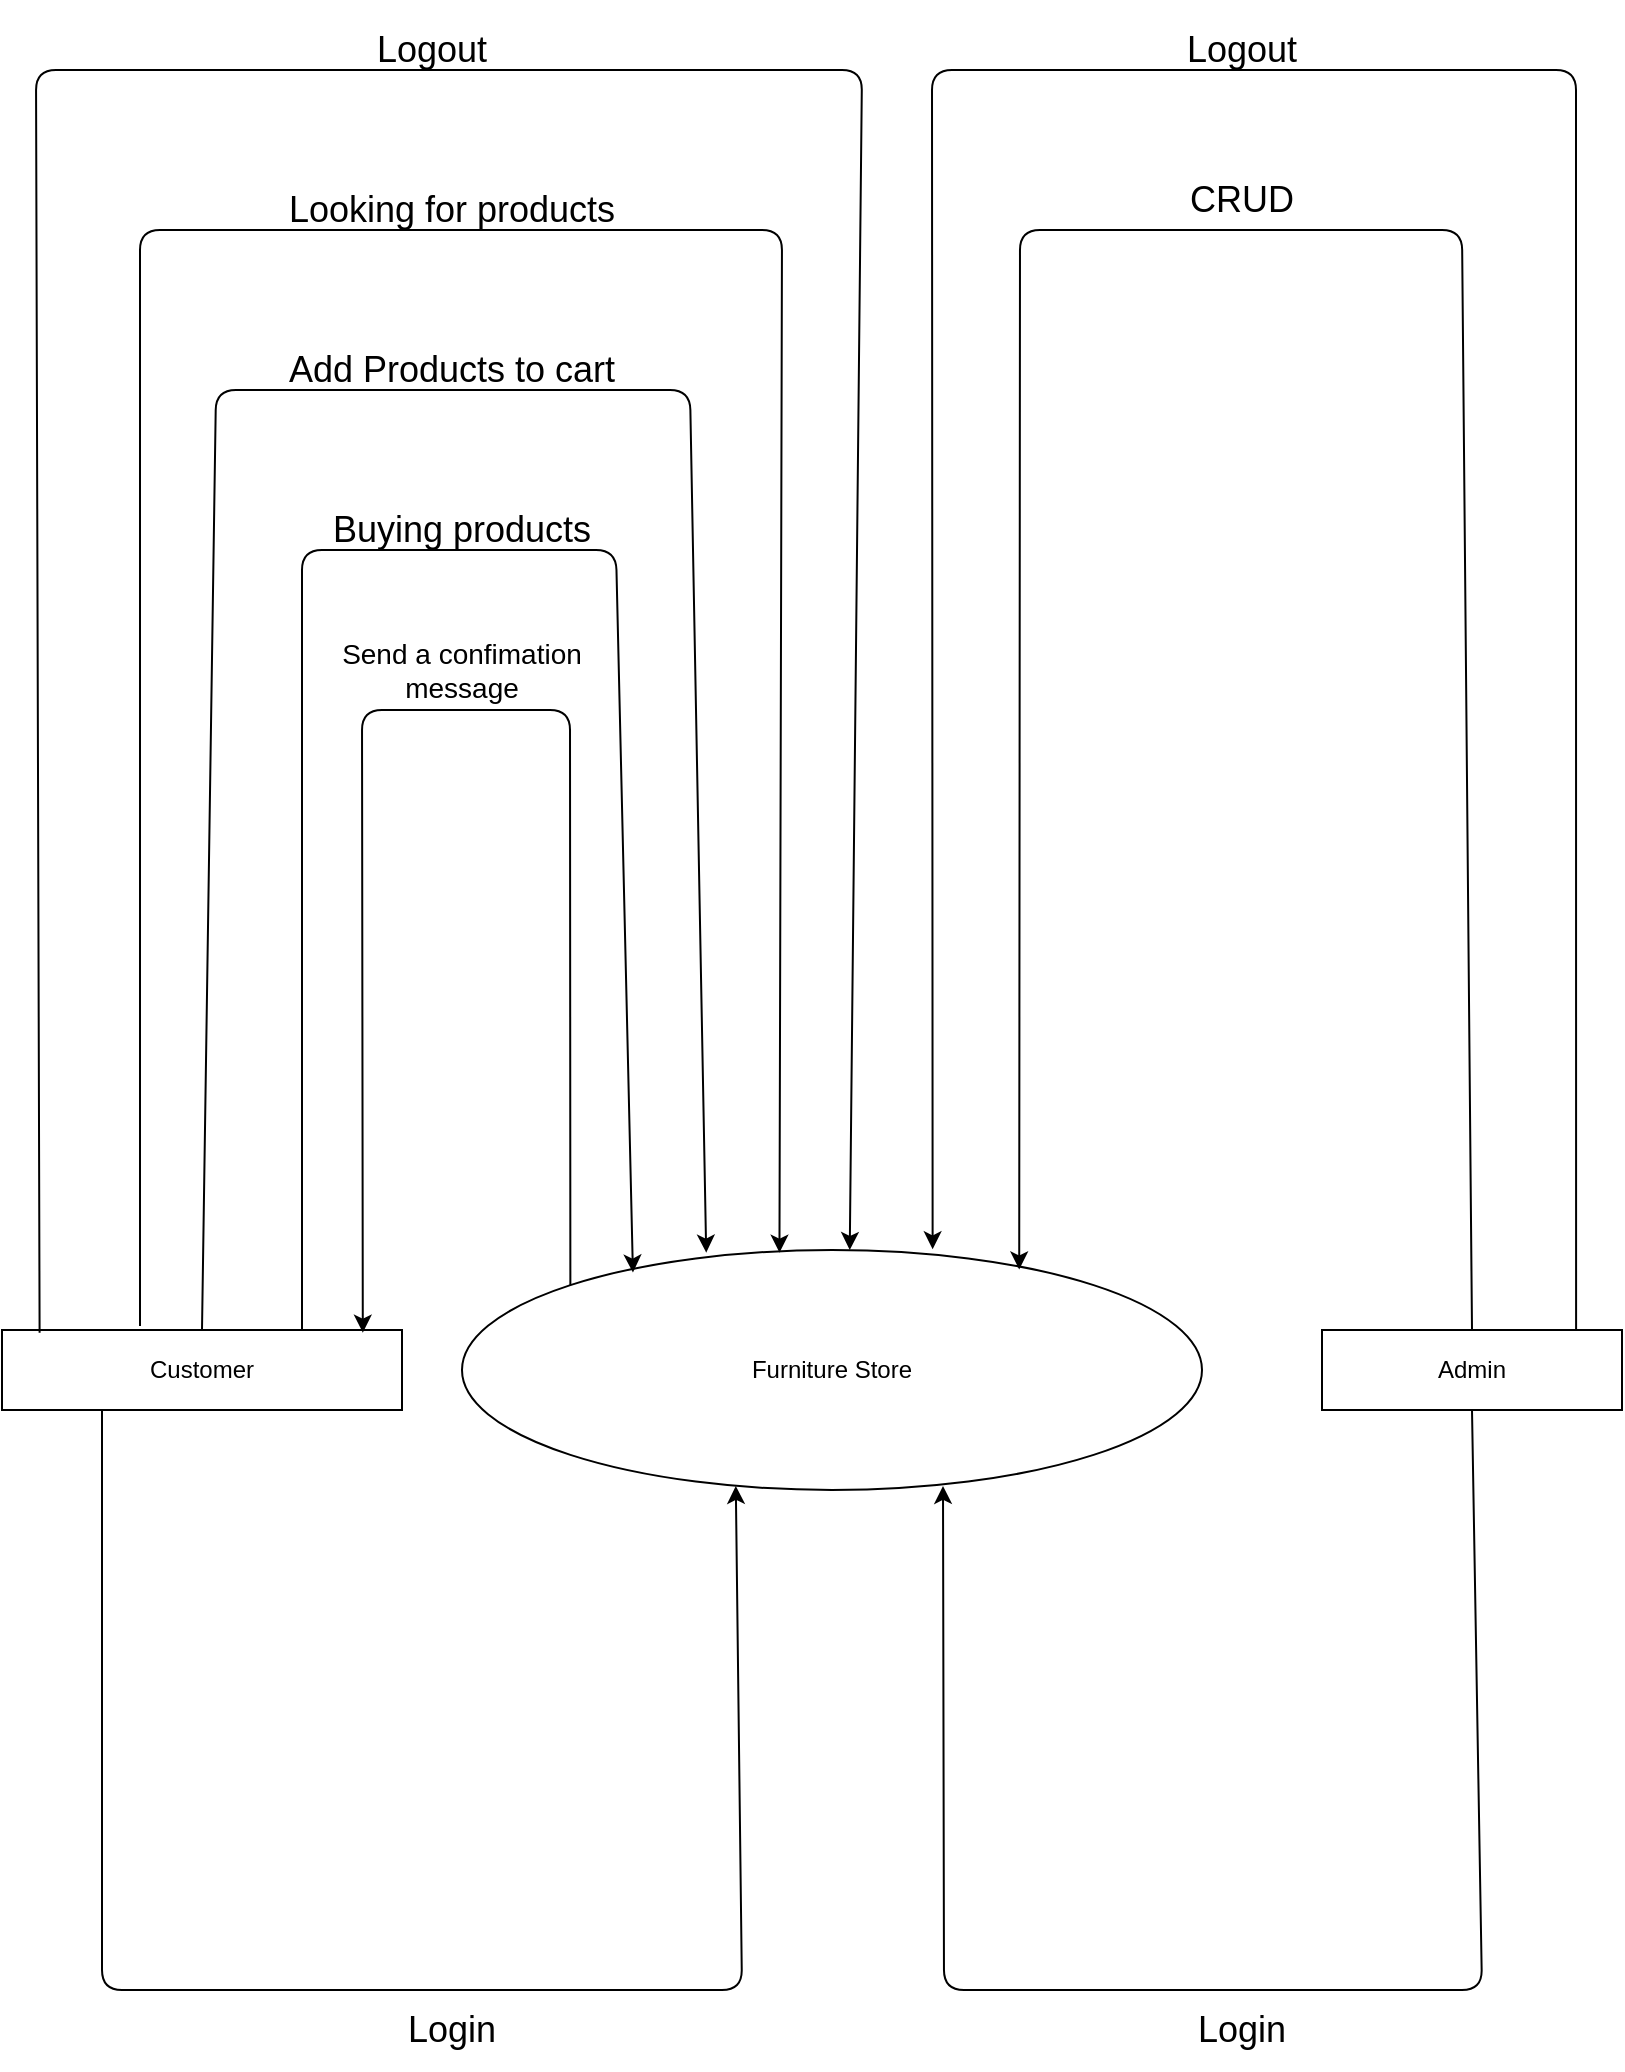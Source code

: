 <mxfile version="12.7.4" type="github"><diagram id="C5RBs43oDa-KdzZeNtuy" name="Page-1"><mxGraphModel dx="1303" dy="722" grid="1" gridSize="10" guides="1" tooltips="1" connect="1" arrows="1" fold="1" page="1" pageScale="1" pageWidth="827" pageHeight="1169" math="0" shadow="0"><root><mxCell id="WIyWlLk6GJQsqaUBKTNV-0"/><mxCell id="WIyWlLk6GJQsqaUBKTNV-1" parent="WIyWlLk6GJQsqaUBKTNV-0"/><mxCell id="F34xX_gFOe6nCvV9YbUi-0" value="Customer" style="rounded=0;whiteSpace=wrap;html=1;" vertex="1" parent="WIyWlLk6GJQsqaUBKTNV-1"><mxGeometry x="10" y="670" width="200" height="40" as="geometry"/></mxCell><mxCell id="F34xX_gFOe6nCvV9YbUi-2" value="Furniture Store" style="ellipse;whiteSpace=wrap;html=1;" vertex="1" parent="WIyWlLk6GJQsqaUBKTNV-1"><mxGeometry x="240" y="630" width="370" height="120" as="geometry"/></mxCell><mxCell id="F34xX_gFOe6nCvV9YbUi-3" value="Admin" style="rounded=0;whiteSpace=wrap;html=1;" vertex="1" parent="WIyWlLk6GJQsqaUBKTNV-1"><mxGeometry x="670" y="670" width="150" height="40" as="geometry"/></mxCell><mxCell id="F34xX_gFOe6nCvV9YbUi-4" value="" style="endArrow=classic;html=1;exitX=0.094;exitY=0.033;exitDx=0;exitDy=0;exitPerimeter=0;entryX=0.524;entryY=0;entryDx=0;entryDy=0;entryPerimeter=0;" edge="1" parent="WIyWlLk6GJQsqaUBKTNV-1" source="F34xX_gFOe6nCvV9YbUi-0" target="F34xX_gFOe6nCvV9YbUi-2"><mxGeometry width="50" height="50" relative="1" as="geometry"><mxPoint x="330" y="520" as="sourcePoint"/><mxPoint x="460" y="40" as="targetPoint"/><Array as="points"><mxPoint x="27" y="40"/><mxPoint x="440" y="40"/></Array></mxGeometry></mxCell><mxCell id="F34xX_gFOe6nCvV9YbUi-5" value="&lt;font style=&quot;font-size: 18px&quot;&gt;Logout&lt;/font&gt;" style="text;html=1;strokeColor=none;fillColor=none;align=center;verticalAlign=middle;whiteSpace=wrap;rounded=0;" vertex="1" parent="WIyWlLk6GJQsqaUBKTNV-1"><mxGeometry x="190" y="20" width="70" height="20" as="geometry"/></mxCell><mxCell id="F34xX_gFOe6nCvV9YbUi-6" value="" style="endArrow=classic;html=1;entryX=0.429;entryY=0.011;entryDx=0;entryDy=0;entryPerimeter=0;" edge="1" parent="WIyWlLk6GJQsqaUBKTNV-1" target="F34xX_gFOe6nCvV9YbUi-2"><mxGeometry width="50" height="50" relative="1" as="geometry"><mxPoint x="79" y="668" as="sourcePoint"/><mxPoint x="380" y="310" as="targetPoint"/><Array as="points"><mxPoint x="79" y="120"/><mxPoint x="400" y="120"/></Array></mxGeometry></mxCell><mxCell id="F34xX_gFOe6nCvV9YbUi-7" value="&lt;font style=&quot;font-size: 18px&quot;&gt;Looking for products&lt;/font&gt;" style="text;html=1;strokeColor=none;fillColor=none;align=center;verticalAlign=middle;whiteSpace=wrap;rounded=0;" vertex="1" parent="WIyWlLk6GJQsqaUBKTNV-1"><mxGeometry x="140" y="100" width="190" height="20" as="geometry"/></mxCell><mxCell id="F34xX_gFOe6nCvV9YbUi-9" value="" style="endArrow=classic;html=1;entryX=0.33;entryY=0.011;entryDx=0;entryDy=0;entryPerimeter=0;exitX=0.5;exitY=0;exitDx=0;exitDy=0;" edge="1" parent="WIyWlLk6GJQsqaUBKTNV-1" source="F34xX_gFOe6nCvV9YbUi-0" target="F34xX_gFOe6nCvV9YbUi-2"><mxGeometry width="50" height="50" relative="1" as="geometry"><mxPoint x="117" y="660" as="sourcePoint"/><mxPoint x="380" y="310" as="targetPoint"/><Array as="points"><mxPoint x="117" y="200"/><mxPoint x="354" y="200"/></Array></mxGeometry></mxCell><mxCell id="F34xX_gFOe6nCvV9YbUi-10" value="&lt;font style=&quot;font-size: 18px&quot;&gt;Add Products to cart&lt;/font&gt;" style="text;html=1;strokeColor=none;fillColor=none;align=center;verticalAlign=middle;whiteSpace=wrap;rounded=0;" vertex="1" parent="WIyWlLk6GJQsqaUBKTNV-1"><mxGeometry x="140" y="180" width="190" height="20" as="geometry"/></mxCell><mxCell id="F34xX_gFOe6nCvV9YbUi-11" value="" style="endArrow=classic;html=1;entryX=0.231;entryY=0.094;entryDx=0;entryDy=0;entryPerimeter=0;" edge="1" parent="WIyWlLk6GJQsqaUBKTNV-1" target="F34xX_gFOe6nCvV9YbUi-2"><mxGeometry width="50" height="50" relative="1" as="geometry"><mxPoint x="160" y="670" as="sourcePoint"/><mxPoint x="320" y="620" as="targetPoint"/><Array as="points"><mxPoint x="160" y="280"/><mxPoint x="317" y="280"/></Array></mxGeometry></mxCell><mxCell id="F34xX_gFOe6nCvV9YbUi-12" value="&lt;font style=&quot;font-size: 18px&quot;&gt;Buying products&lt;/font&gt;" style="text;html=1;strokeColor=none;fillColor=none;align=center;verticalAlign=middle;whiteSpace=wrap;rounded=0;" vertex="1" parent="WIyWlLk6GJQsqaUBKTNV-1"><mxGeometry x="160" y="260" width="160" height="20" as="geometry"/></mxCell><mxCell id="F34xX_gFOe6nCvV9YbUi-14" value="&lt;font style=&quot;font-size: 14px&quot;&gt;Send a confimation message&lt;/font&gt;" style="text;html=1;strokeColor=none;fillColor=none;align=center;verticalAlign=middle;whiteSpace=wrap;rounded=0;" vertex="1" parent="WIyWlLk6GJQsqaUBKTNV-1"><mxGeometry x="160" y="330" width="160" height="20" as="geometry"/></mxCell><mxCell id="F34xX_gFOe6nCvV9YbUi-15" value="" style="endArrow=classic;html=1;exitX=0;exitY=0;exitDx=0;exitDy=0;entryX=0.902;entryY=0.033;entryDx=0;entryDy=0;entryPerimeter=0;" edge="1" parent="WIyWlLk6GJQsqaUBKTNV-1" source="F34xX_gFOe6nCvV9YbUi-2" target="F34xX_gFOe6nCvV9YbUi-0"><mxGeometry width="50" height="50" relative="1" as="geometry"><mxPoint x="330" y="450" as="sourcePoint"/><mxPoint x="380" y="400" as="targetPoint"/><Array as="points"><mxPoint x="294" y="360"/><mxPoint x="190" y="360"/></Array></mxGeometry></mxCell><mxCell id="F34xX_gFOe6nCvV9YbUi-16" value="" style="endArrow=classic;html=1;exitX=0.25;exitY=1;exitDx=0;exitDy=0;entryX=0.37;entryY=0.983;entryDx=0;entryDy=0;entryPerimeter=0;" edge="1" parent="WIyWlLk6GJQsqaUBKTNV-1" source="F34xX_gFOe6nCvV9YbUi-0" target="F34xX_gFOe6nCvV9YbUi-2"><mxGeometry width="50" height="50" relative="1" as="geometry"><mxPoint x="330" y="850" as="sourcePoint"/><mxPoint x="380" y="800" as="targetPoint"/><Array as="points"><mxPoint x="60" y="1000"/><mxPoint x="380" y="1000"/></Array></mxGeometry></mxCell><mxCell id="F34xX_gFOe6nCvV9YbUi-17" value="&lt;font style=&quot;font-size: 18px&quot;&gt;Login&lt;/font&gt;" style="text;html=1;strokeColor=none;fillColor=none;align=center;verticalAlign=middle;whiteSpace=wrap;rounded=0;" vertex="1" parent="WIyWlLk6GJQsqaUBKTNV-1"><mxGeometry x="185" y="1000" width="100" height="40" as="geometry"/></mxCell><mxCell id="F34xX_gFOe6nCvV9YbUi-18" value="" style="endArrow=classic;html=1;exitX=0.5;exitY=1;exitDx=0;exitDy=0;entryX=0.65;entryY=0.983;entryDx=0;entryDy=0;entryPerimeter=0;" edge="1" parent="WIyWlLk6GJQsqaUBKTNV-1" source="F34xX_gFOe6nCvV9YbUi-3" target="F34xX_gFOe6nCvV9YbUi-2"><mxGeometry width="50" height="50" relative="1" as="geometry"><mxPoint x="330" y="850" as="sourcePoint"/><mxPoint x="380" y="800" as="targetPoint"/><Array as="points"><mxPoint x="750" y="1000"/><mxPoint x="481" y="1000"/></Array></mxGeometry></mxCell><mxCell id="F34xX_gFOe6nCvV9YbUi-19" value="&lt;font style=&quot;font-size: 18px&quot;&gt;Login&lt;/font&gt;" style="text;html=1;strokeColor=none;fillColor=none;align=center;verticalAlign=middle;whiteSpace=wrap;rounded=0;" vertex="1" parent="WIyWlLk6GJQsqaUBKTNV-1"><mxGeometry x="590" y="1000" width="80" height="40" as="geometry"/></mxCell><mxCell id="F34xX_gFOe6nCvV9YbUi-20" value="" style="endArrow=classic;html=1;exitX=0.847;exitY=-0.008;exitDx=0;exitDy=0;exitPerimeter=0;entryX=0.636;entryY=-0.003;entryDx=0;entryDy=0;entryPerimeter=0;" edge="1" parent="WIyWlLk6GJQsqaUBKTNV-1" source="F34xX_gFOe6nCvV9YbUi-3" target="F34xX_gFOe6nCvV9YbUi-2"><mxGeometry width="50" height="50" relative="1" as="geometry"><mxPoint x="330" y="370" as="sourcePoint"/><mxPoint x="380" y="320" as="targetPoint"/><Array as="points"><mxPoint x="797" y="40"/><mxPoint x="475" y="40"/></Array></mxGeometry></mxCell><mxCell id="F34xX_gFOe6nCvV9YbUi-21" value="&lt;font style=&quot;font-size: 18px&quot;&gt;Logout&lt;/font&gt;" style="text;html=1;strokeColor=none;fillColor=none;align=center;verticalAlign=middle;whiteSpace=wrap;rounded=0;" vertex="1" parent="WIyWlLk6GJQsqaUBKTNV-1"><mxGeometry x="585" y="5" width="90" height="50" as="geometry"/></mxCell><mxCell id="F34xX_gFOe6nCvV9YbUi-22" value="" style="endArrow=classic;html=1;exitX=0.5;exitY=0;exitDx=0;exitDy=0;entryX=0.753;entryY=0.081;entryDx=0;entryDy=0;entryPerimeter=0;" edge="1" parent="WIyWlLk6GJQsqaUBKTNV-1" source="F34xX_gFOe6nCvV9YbUi-3" target="F34xX_gFOe6nCvV9YbUi-2"><mxGeometry width="50" height="50" relative="1" as="geometry"><mxPoint x="330" y="370" as="sourcePoint"/><mxPoint x="380" y="320" as="targetPoint"/><Array as="points"><mxPoint x="740" y="120"/><mxPoint x="519" y="120"/></Array></mxGeometry></mxCell><mxCell id="F34xX_gFOe6nCvV9YbUi-23" value="&lt;font style=&quot;font-size: 18px&quot;&gt;CRUD&lt;/font&gt;" style="text;html=1;strokeColor=none;fillColor=none;align=center;verticalAlign=middle;whiteSpace=wrap;rounded=0;" vertex="1" parent="WIyWlLk6GJQsqaUBKTNV-1"><mxGeometry x="580" y="80" width="100" height="50" as="geometry"/></mxCell></root></mxGraphModel></diagram></mxfile>